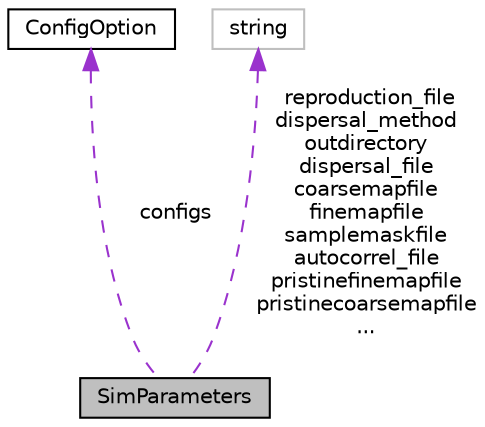 digraph "SimParameters"
{
  edge [fontname="Helvetica",fontsize="10",labelfontname="Helvetica",labelfontsize="10"];
  node [fontname="Helvetica",fontsize="10",shape=record];
  Node1 [label="SimParameters",height=0.2,width=0.4,color="black", fillcolor="grey75", style="filled", fontcolor="black"];
  Node2 -> Node1 [dir="back",color="darkorchid3",fontsize="10",style="dashed",label=" configs" ];
  Node2 [label="ConfigOption",height=0.2,width=0.4,color="black", fillcolor="white", style="filled",URL="$class_config_option.html",tooltip="Config option class to store and import options from a file. "];
  Node3 -> Node1 [dir="back",color="darkorchid3",fontsize="10",style="dashed",label=" reproduction_file\ndispersal_method\noutdirectory\ndispersal_file\ncoarsemapfile\nfinemapfile\nsamplemaskfile\nautocorrel_file\npristinefinemapfile\npristinecoarsemapfile\n..." ];
  Node3 [label="string",height=0.2,width=0.4,color="grey75", fillcolor="white", style="filled"];
}
